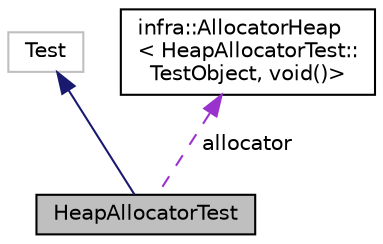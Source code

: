 digraph "HeapAllocatorTest"
{
 // INTERACTIVE_SVG=YES
  edge [fontname="Helvetica",fontsize="10",labelfontname="Helvetica",labelfontsize="10"];
  node [fontname="Helvetica",fontsize="10",shape=record];
  Node2 [label="HeapAllocatorTest",height=0.2,width=0.4,color="black", fillcolor="grey75", style="filled", fontcolor="black"];
  Node3 -> Node2 [dir="back",color="midnightblue",fontsize="10",style="solid",fontname="Helvetica"];
  Node3 [label="Test",height=0.2,width=0.4,color="grey75", fillcolor="white", style="filled"];
  Node4 -> Node2 [dir="back",color="darkorchid3",fontsize="10",style="dashed",label=" allocator" ,fontname="Helvetica"];
  Node4 [label="infra::AllocatorHeap\l\< HeapAllocatorTest::\lTestObject, void()\>",height=0.2,width=0.4,color="black", fillcolor="white", style="filled",URL="$de/d99/classinfra_1_1_allocator_heap.html"];
}
